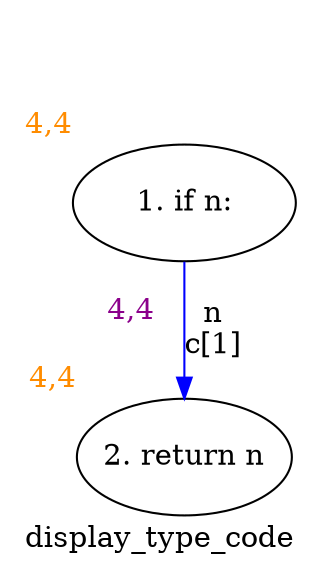 digraph clusterdisplay_type_code {
	graph [bb="0,0,124.73,218.72",
		label=display_type_code,
		lheight=0.22,
		lp="62.366,11.875",
		lwidth=1.48,
		xlabel=<<br></br><br></br><br></br><font color='darkorange'>-1,-1</font>>
	];
	node [label="\N",
		xlabel=<<br></br><br></br><br></br><font color='darkorange'>-1,-1</font>>
	];
	1	[height=0.77585,
		label="1. if n:",
		pos="70.991,175.04",
		width=1.4928,
		xlabel=<<br></br><br></br><br></br><font color='darkorange'>4,4</font>>,
		xlp="8.625,210.85"];
	2	[height=0.77585,
		label="2. return n",
		pos="70.991,51.681",
		width=1.3602,
		xlabel=<<br></br><br></br><br></br><font color='darkorange'>4,4</font>>,
		xlp="13.399,87.486"];
	1 -> 2	[color=blue,
		label="n\nc[1]",
		label_bgcolor=white,
		lp="82.241,113.36",
		pos="e,70.991,79.826 70.991,146.81 70.991,130.41 70.991,109.28 70.991,91.191",
		xlabel=<<font color='darkmagenta'><br/>  4,4   <br/></font>>,
		xlp="52.991,121.19"];
}
